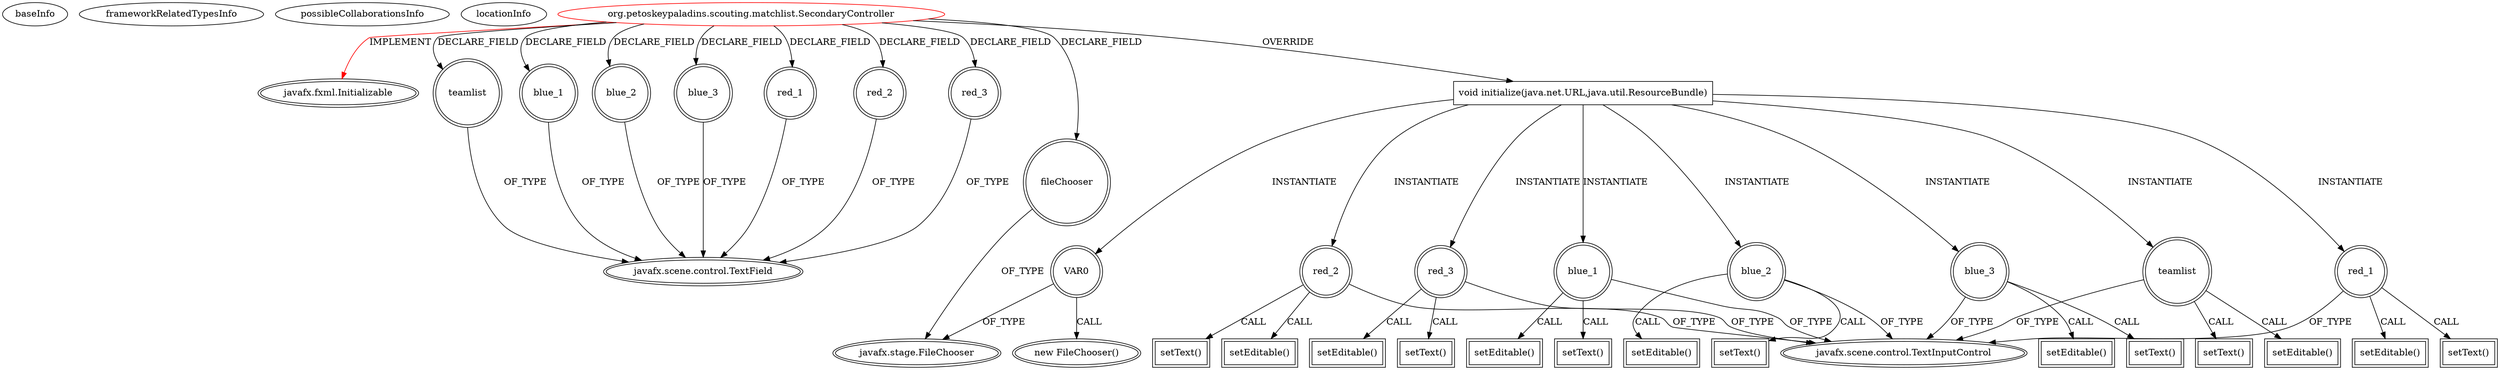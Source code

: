 digraph {
baseInfo[graphId=3459,category="extension_graph",isAnonymous=false,possibleRelation=false]
frameworkRelatedTypesInfo[0="javafx.fxml.Initializable"]
possibleCollaborationsInfo[]
locationInfo[projectName="killjoy64-Scouting",filePath="/killjoy64-Scouting/Scouting-master/Robotics Scouting MatchList Creator/src/org/petoskeypaladins/scouting/matchlist/SecondaryController.java",contextSignature="SecondaryController",graphId="3459"]
0[label="org.petoskeypaladins.scouting.matchlist.SecondaryController",vertexType="ROOT_CLIENT_CLASS_DECLARATION",isFrameworkType=false,color=red]
1[label="javafx.fxml.Initializable",vertexType="FRAMEWORK_INTERFACE_TYPE",isFrameworkType=true,peripheries=2]
2[label="blue_1",vertexType="FIELD_DECLARATION",isFrameworkType=true,peripheries=2,shape=circle]
3[label="javafx.scene.control.TextField",vertexType="FRAMEWORK_CLASS_TYPE",isFrameworkType=true,peripheries=2]
4[label="blue_2",vertexType="FIELD_DECLARATION",isFrameworkType=true,peripheries=2,shape=circle]
6[label="blue_3",vertexType="FIELD_DECLARATION",isFrameworkType=true,peripheries=2,shape=circle]
8[label="fileChooser",vertexType="FIELD_DECLARATION",isFrameworkType=true,peripheries=2,shape=circle]
9[label="javafx.stage.FileChooser",vertexType="FRAMEWORK_CLASS_TYPE",isFrameworkType=true,peripheries=2]
10[label="red_1",vertexType="FIELD_DECLARATION",isFrameworkType=true,peripheries=2,shape=circle]
12[label="red_2",vertexType="FIELD_DECLARATION",isFrameworkType=true,peripheries=2,shape=circle]
14[label="red_3",vertexType="FIELD_DECLARATION",isFrameworkType=true,peripheries=2,shape=circle]
16[label="teamlist",vertexType="FIELD_DECLARATION",isFrameworkType=true,peripheries=2,shape=circle]
18[label="void initialize(java.net.URL,java.util.ResourceBundle)",vertexType="OVERRIDING_METHOD_DECLARATION",isFrameworkType=false,shape=box]
20[label="VAR0",vertexType="VARIABLE_EXPRESION",isFrameworkType=true,peripheries=2,shape=circle]
19[label="new FileChooser()",vertexType="CONSTRUCTOR_CALL",isFrameworkType=true,peripheries=2]
22[label="red_1",vertexType="VARIABLE_EXPRESION",isFrameworkType=true,peripheries=2,shape=circle]
24[label="javafx.scene.control.TextInputControl",vertexType="FRAMEWORK_CLASS_TYPE",isFrameworkType=true,peripheries=2]
23[label="setEditable()",vertexType="INSIDE_CALL",isFrameworkType=true,peripheries=2,shape=box]
25[label="red_2",vertexType="VARIABLE_EXPRESION",isFrameworkType=true,peripheries=2,shape=circle]
26[label="setEditable()",vertexType="INSIDE_CALL",isFrameworkType=true,peripheries=2,shape=box]
28[label="red_3",vertexType="VARIABLE_EXPRESION",isFrameworkType=true,peripheries=2,shape=circle]
29[label="setEditable()",vertexType="INSIDE_CALL",isFrameworkType=true,peripheries=2,shape=box]
31[label="blue_1",vertexType="VARIABLE_EXPRESION",isFrameworkType=true,peripheries=2,shape=circle]
32[label="setEditable()",vertexType="INSIDE_CALL",isFrameworkType=true,peripheries=2,shape=box]
34[label="blue_2",vertexType="VARIABLE_EXPRESION",isFrameworkType=true,peripheries=2,shape=circle]
35[label="setEditable()",vertexType="INSIDE_CALL",isFrameworkType=true,peripheries=2,shape=box]
37[label="blue_3",vertexType="VARIABLE_EXPRESION",isFrameworkType=true,peripheries=2,shape=circle]
38[label="setEditable()",vertexType="INSIDE_CALL",isFrameworkType=true,peripheries=2,shape=box]
40[label="teamlist",vertexType="VARIABLE_EXPRESION",isFrameworkType=true,peripheries=2,shape=circle]
41[label="setEditable()",vertexType="INSIDE_CALL",isFrameworkType=true,peripheries=2,shape=box]
44[label="setText()",vertexType="INSIDE_CALL",isFrameworkType=true,peripheries=2,shape=box]
46[label="setText()",vertexType="INSIDE_CALL",isFrameworkType=true,peripheries=2,shape=box]
48[label="setText()",vertexType="INSIDE_CALL",isFrameworkType=true,peripheries=2,shape=box]
50[label="setText()",vertexType="INSIDE_CALL",isFrameworkType=true,peripheries=2,shape=box]
52[label="setText()",vertexType="INSIDE_CALL",isFrameworkType=true,peripheries=2,shape=box]
54[label="setText()",vertexType="INSIDE_CALL",isFrameworkType=true,peripheries=2,shape=box]
56[label="setText()",vertexType="INSIDE_CALL",isFrameworkType=true,peripheries=2,shape=box]
0->1[label="IMPLEMENT",color=red]
0->2[label="DECLARE_FIELD"]
2->3[label="OF_TYPE"]
0->4[label="DECLARE_FIELD"]
4->3[label="OF_TYPE"]
0->6[label="DECLARE_FIELD"]
6->3[label="OF_TYPE"]
0->8[label="DECLARE_FIELD"]
8->9[label="OF_TYPE"]
0->10[label="DECLARE_FIELD"]
10->3[label="OF_TYPE"]
0->12[label="DECLARE_FIELD"]
12->3[label="OF_TYPE"]
0->14[label="DECLARE_FIELD"]
14->3[label="OF_TYPE"]
0->16[label="DECLARE_FIELD"]
16->3[label="OF_TYPE"]
0->18[label="OVERRIDE"]
18->20[label="INSTANTIATE"]
20->9[label="OF_TYPE"]
20->19[label="CALL"]
18->22[label="INSTANTIATE"]
22->24[label="OF_TYPE"]
22->23[label="CALL"]
18->25[label="INSTANTIATE"]
25->24[label="OF_TYPE"]
25->26[label="CALL"]
18->28[label="INSTANTIATE"]
28->24[label="OF_TYPE"]
28->29[label="CALL"]
18->31[label="INSTANTIATE"]
31->24[label="OF_TYPE"]
31->32[label="CALL"]
18->34[label="INSTANTIATE"]
34->24[label="OF_TYPE"]
34->35[label="CALL"]
18->37[label="INSTANTIATE"]
37->24[label="OF_TYPE"]
37->38[label="CALL"]
18->40[label="INSTANTIATE"]
40->24[label="OF_TYPE"]
40->41[label="CALL"]
22->44[label="CALL"]
25->46[label="CALL"]
28->48[label="CALL"]
31->50[label="CALL"]
34->52[label="CALL"]
37->54[label="CALL"]
40->56[label="CALL"]
}
